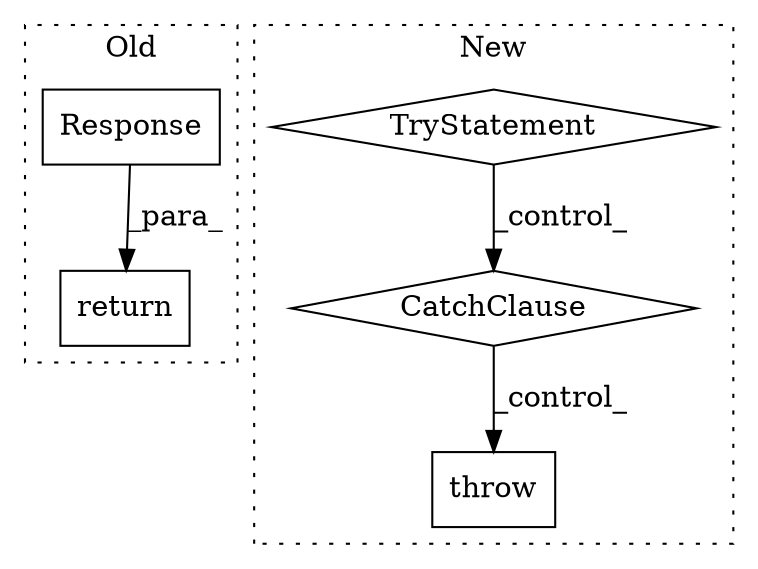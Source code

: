 digraph G {
subgraph cluster0 {
1 [label="Response" a="32" s="24871,24929" l="9,1" shape="box"];
5 [label="return" a="41" s="24864" l="7" shape="box"];
label = "Old";
style="dotted";
}
subgraph cluster1 {
2 [label="TryStatement" a="54" s="24817" l="4" shape="diamond"];
3 [label="CatchClause" a="12" s="25102,25156" l="11,2" shape="diamond"];
4 [label="throw" a="53" s="25166" l="6" shape="box"];
label = "New";
style="dotted";
}
1 -> 5 [label="_para_"];
2 -> 3 [label="_control_"];
3 -> 4 [label="_control_"];
}